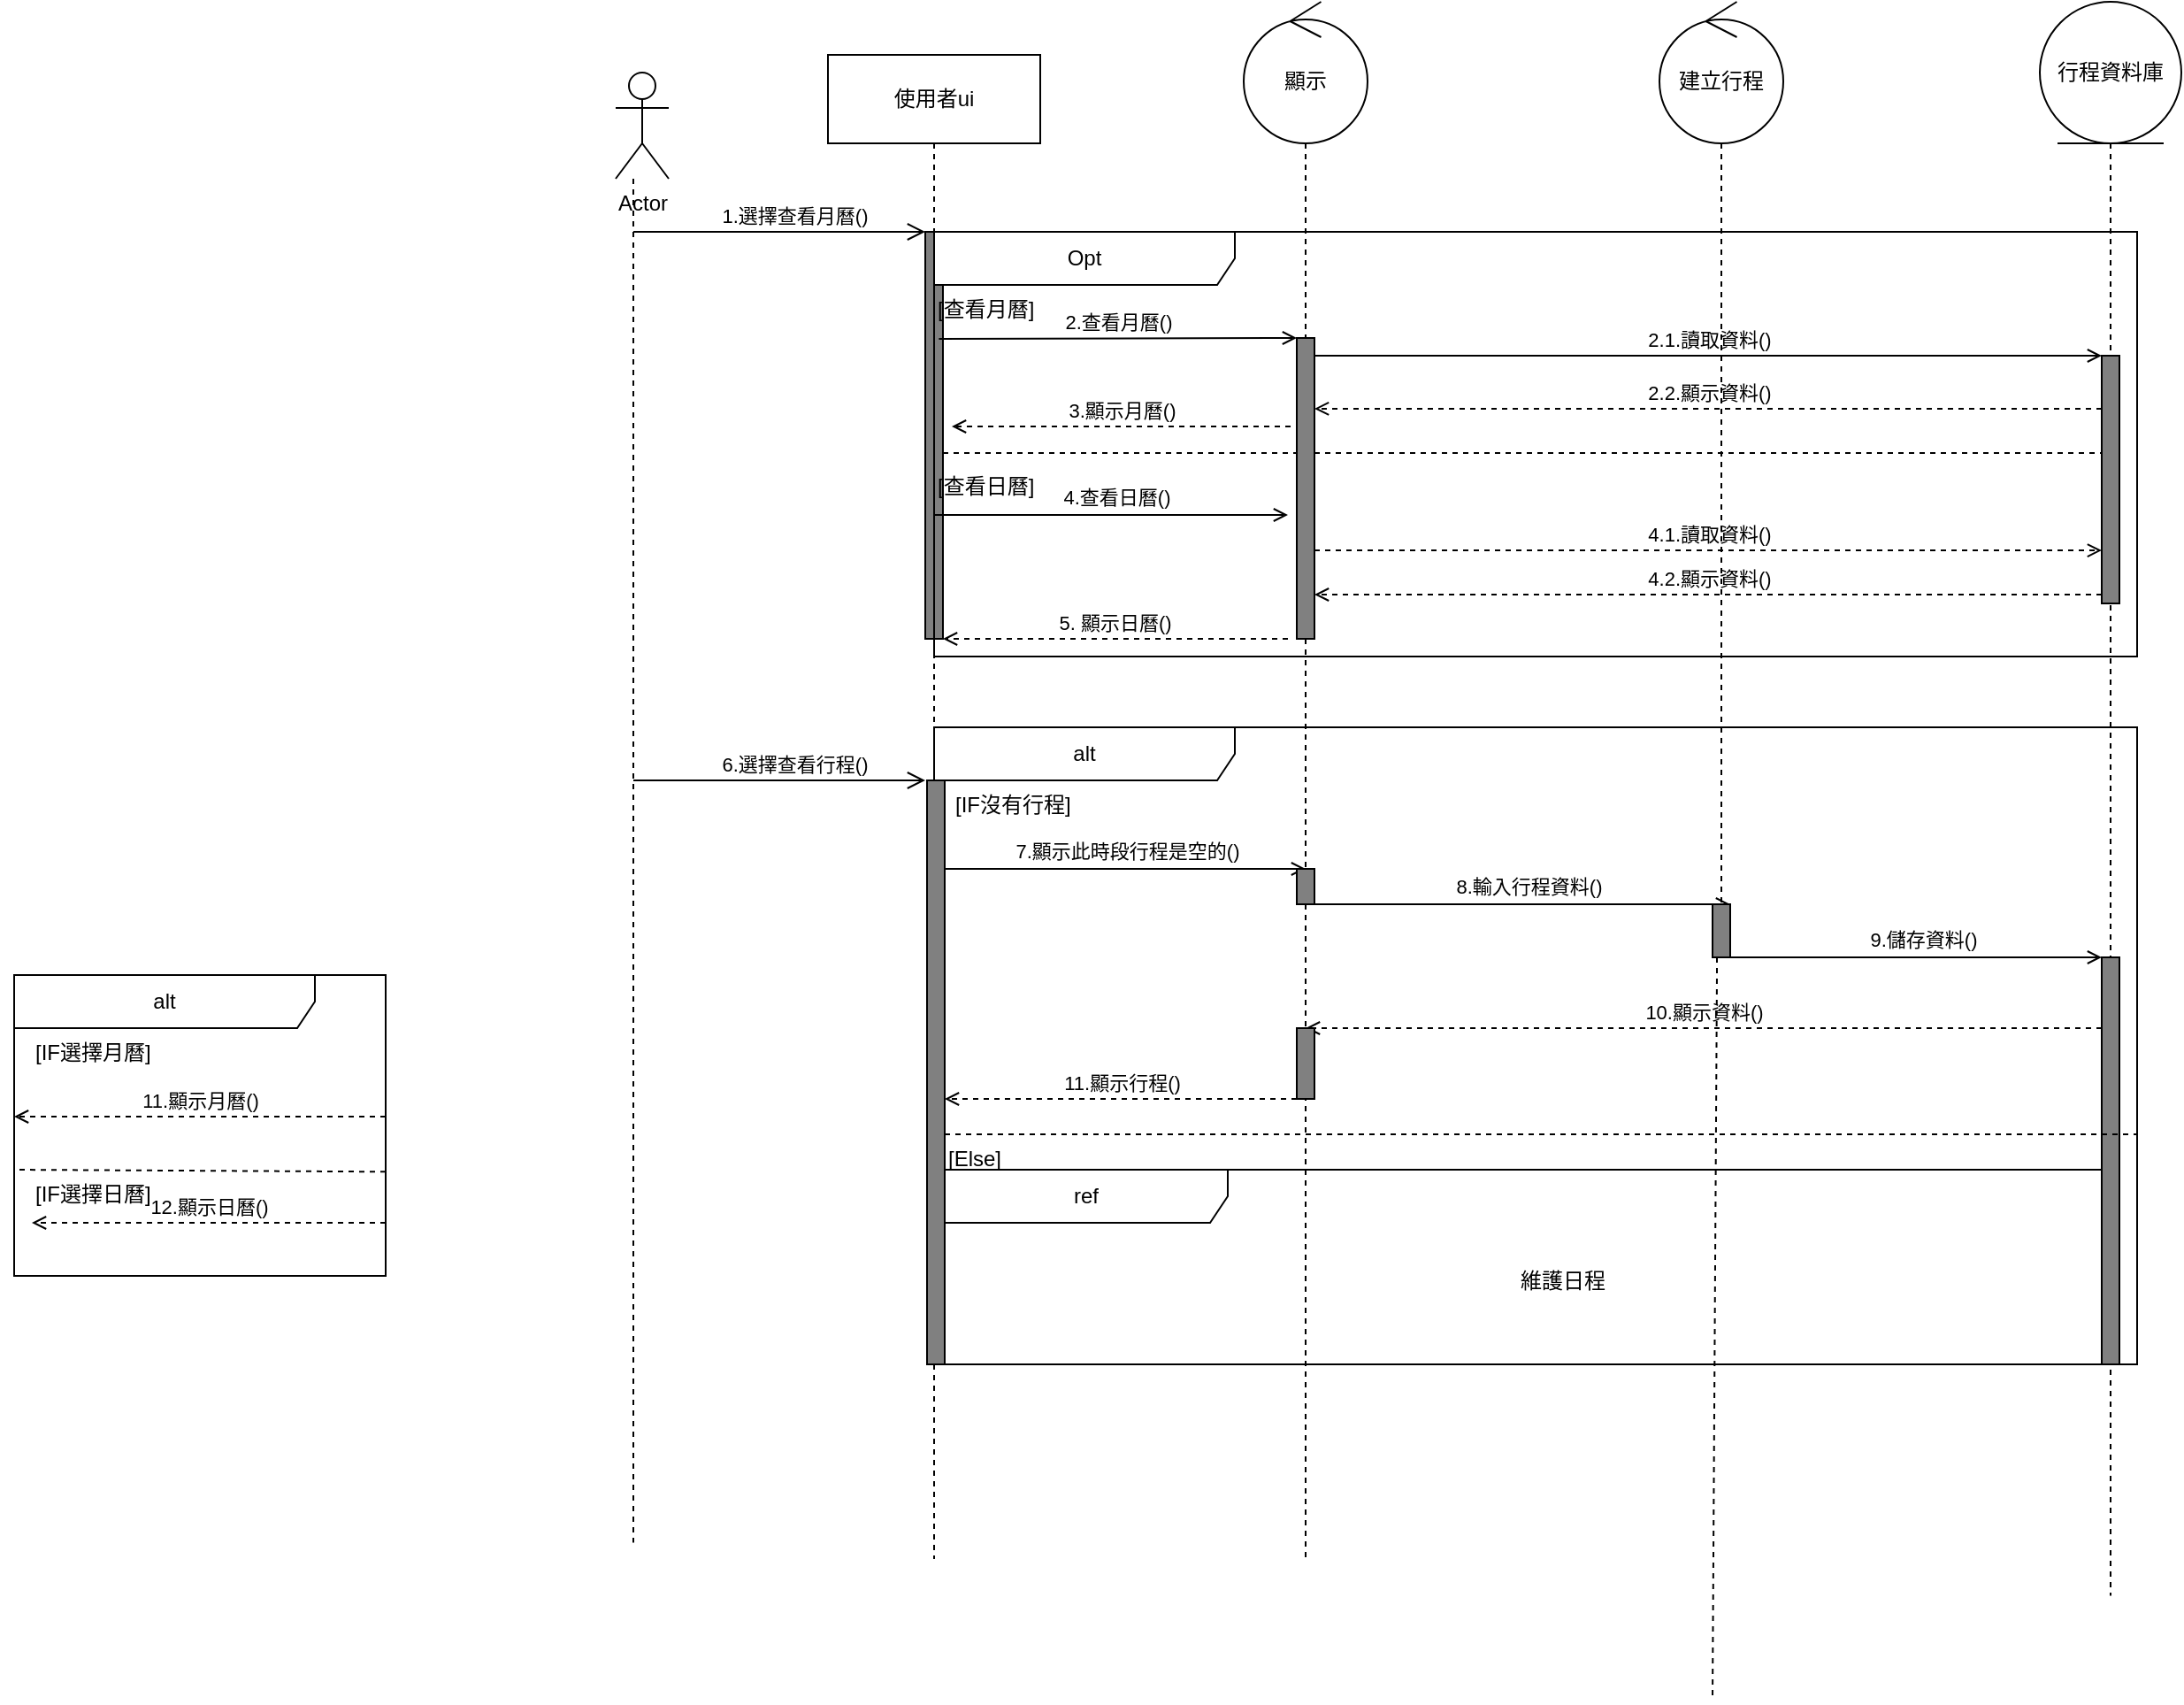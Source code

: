 <mxfile version="25.0.3">
  <diagram name="第 1 页" id="x79DfxnwyBFoaVYWa-ME">
    <mxGraphModel dx="4350" dy="530" grid="1" gridSize="10" guides="1" tooltips="1" connect="1" arrows="1" fold="1" page="1" pageScale="1" pageWidth="3300" pageHeight="4681" math="0" shadow="0">
      <root>
        <mxCell id="0" />
        <mxCell id="1" parent="0" />
        <mxCell id="AN60eJWAK5SgZAsSh-RL-7" value="顯示" style="ellipse;shape=umlControl;whiteSpace=wrap;html=1;" parent="1" vertex="1">
          <mxGeometry x="425" y="10" width="70" height="80" as="geometry" />
        </mxCell>
        <mxCell id="AN60eJWAK5SgZAsSh-RL-8" value="行程資料庫" style="ellipse;shape=umlEntity;whiteSpace=wrap;html=1;" parent="1" vertex="1">
          <mxGeometry x="875" y="10" width="80" height="80" as="geometry" />
        </mxCell>
        <mxCell id="AN60eJWAK5SgZAsSh-RL-10" value="Actor" style="shape=umlActor;verticalLabelPosition=bottom;verticalAlign=top;html=1;" parent="1" vertex="1">
          <mxGeometry x="70" y="50" width="30" height="60" as="geometry" />
        </mxCell>
        <mxCell id="AN60eJWAK5SgZAsSh-RL-11" value="使用者ui" style="shape=umlLifeline;perimeter=lifelinePerimeter;whiteSpace=wrap;html=1;container=1;dropTarget=0;collapsible=0;recursiveResize=0;outlineConnect=0;portConstraint=eastwest;newEdgeStyle={&quot;curved&quot;:0,&quot;rounded&quot;:0};size=50;" parent="1" vertex="1">
          <mxGeometry x="190" y="40" width="120" height="850" as="geometry" />
        </mxCell>
        <mxCell id="AN60eJWAK5SgZAsSh-RL-13" value="" style="html=1;points=[[0,0,0,0,5],[0,1,0,0,-5],[1,0,0,0,5],[1,1,0,0,-5]];perimeter=orthogonalPerimeter;outlineConnect=0;targetShapes=umlLifeline;portConstraint=eastwest;newEdgeStyle={&quot;curved&quot;:0,&quot;rounded&quot;:0};fillColor=#808080;" parent="AN60eJWAK5SgZAsSh-RL-11" vertex="1">
          <mxGeometry x="55" y="100" width="10" height="230" as="geometry" />
        </mxCell>
        <mxCell id="AN60eJWAK5SgZAsSh-RL-14" value="&lt;font style=&quot;vertical-align: inherit;&quot;&gt;&lt;font style=&quot;vertical-align: inherit;&quot;&gt;Opt&lt;/font&gt;&lt;/font&gt;" style="shape=umlFrame;whiteSpace=wrap;html=1;pointerEvents=0;recursiveResize=0;container=1;collapsible=0;width=170;" parent="1" vertex="1">
          <mxGeometry x="250" y="140" width="680" height="240" as="geometry" />
        </mxCell>
        <mxCell id="AN60eJWAK5SgZAsSh-RL-15" value="&lt;font style=&quot;vertical-align: inherit;&quot;&gt;&lt;font style=&quot;vertical-align: inherit;&quot;&gt;[查看月曆]&lt;/font&gt;&lt;/font&gt;" style="text;html=1;" parent="AN60eJWAK5SgZAsSh-RL-14" vertex="1">
          <mxGeometry width="60" height="20" relative="1" as="geometry">
            <mxPoint y="30" as="offset" />
          </mxGeometry>
        </mxCell>
        <mxCell id="LllymJ43TnrRqsEVC5Kz-8" value="&lt;font style=&quot;vertical-align: inherit;&quot;&gt;&lt;font style=&quot;vertical-align: inherit;&quot;&gt;[查看日曆]&lt;/font&gt;&lt;/font&gt;" style="text;html=1;" parent="AN60eJWAK5SgZAsSh-RL-14" vertex="1">
          <mxGeometry y="130" width="60" height="20" as="geometry" />
        </mxCell>
        <mxCell id="AN60eJWAK5SgZAsSh-RL-20" value="&lt;font style=&quot;vertical-align: inherit;&quot;&gt;&lt;font style=&quot;vertical-align: inherit;&quot;&gt;&lt;font style=&quot;vertical-align: inherit;&quot;&gt;&lt;font style=&quot;vertical-align: inherit;&quot;&gt;3.顯示月曆()&lt;/font&gt;&lt;/font&gt;&lt;/font&gt;&lt;/font&gt;" style="html=1;verticalAlign=bottom;labelBackgroundColor=none;endArrow=open;endFill=0;dashed=1;rounded=0;" parent="AN60eJWAK5SgZAsSh-RL-14" edge="1">
          <mxGeometry x="-0.0" width="160" relative="1" as="geometry">
            <mxPoint x="201.51" y="110.0" as="sourcePoint" />
            <mxPoint x="10" y="110" as="targetPoint" />
            <mxPoint as="offset" />
          </mxGeometry>
        </mxCell>
        <mxCell id="AN60eJWAK5SgZAsSh-RL-27" value="" style="html=1;verticalAlign=bottom;labelBackgroundColor=none;endArrow=open;endFill=0;rounded=0;" parent="AN60eJWAK5SgZAsSh-RL-14" edge="1">
          <mxGeometry width="160" relative="1" as="geometry">
            <mxPoint y="160" as="sourcePoint" />
            <mxPoint x="200" y="160" as="targetPoint" />
            <Array as="points">
              <mxPoint x="95" y="160" />
            </Array>
          </mxGeometry>
        </mxCell>
        <mxCell id="LllymJ43TnrRqsEVC5Kz-6" value="4.查看日曆()" style="edgeLabel;html=1;align=center;verticalAlign=middle;resizable=0;points=[];" parent="AN60eJWAK5SgZAsSh-RL-27" vertex="1" connectable="0">
          <mxGeometry x="0.111" y="1" relative="1" as="geometry">
            <mxPoint x="-8" y="-9" as="offset" />
          </mxGeometry>
        </mxCell>
        <mxCell id="AN60eJWAK5SgZAsSh-RL-19" value="&lt;font style=&quot;vertical-align: inherit;&quot;&gt;&lt;font style=&quot;vertical-align: inherit;&quot;&gt;&lt;font style=&quot;vertical-align: inherit;&quot;&gt;&lt;font style=&quot;vertical-align: inherit;&quot;&gt;&lt;font style=&quot;vertical-align: inherit;&quot;&gt;&lt;font style=&quot;vertical-align: inherit;&quot;&gt;&lt;font style=&quot;vertical-align: inherit;&quot;&gt;&lt;font style=&quot;vertical-align: inherit;&quot;&gt;&lt;font style=&quot;vertical-align: inherit;&quot;&gt;&lt;font style=&quot;vertical-align: inherit;&quot;&gt;5. 顯示日&lt;/font&gt;&lt;/font&gt;&lt;/font&gt;&lt;/font&gt;&lt;/font&gt;&lt;/font&gt;&lt;/font&gt;&lt;/font&gt;&lt;/font&gt;&lt;/font&gt;&lt;span style=&quot;background-color: initial;&quot;&gt;&lt;font style=&quot;vertical-align: inherit;&quot;&gt;&lt;font style=&quot;vertical-align: inherit;&quot;&gt;曆()&lt;/font&gt;&lt;/font&gt;&lt;/span&gt;" style="html=1;verticalAlign=bottom;labelBackgroundColor=none;endArrow=open;endFill=0;dashed=1;rounded=0;exitX=0;exitY=1;exitDx=0;exitDy=-5;exitPerimeter=0;" parent="AN60eJWAK5SgZAsSh-RL-14" target="AN60eJWAK5SgZAsSh-RL-13" edge="1">
          <mxGeometry x="0.004" width="160" relative="1" as="geometry">
            <mxPoint x="200" y="230" as="sourcePoint" />
            <mxPoint x="-5" y="230" as="targetPoint" />
            <mxPoint as="offset" />
          </mxGeometry>
        </mxCell>
        <mxCell id="AN60eJWAK5SgZAsSh-RL-21" value="" style="endArrow=open;startArrow=none;endFill=0;startFill=0;endSize=8;html=1;verticalAlign=bottom;labelBackgroundColor=none;strokeWidth=1;rounded=0;" parent="1" target="AN60eJWAK5SgZAsSh-RL-13" edge="1">
          <mxGeometry width="160" relative="1" as="geometry">
            <mxPoint x="80" y="140" as="sourcePoint" />
            <mxPoint x="225" y="140" as="targetPoint" />
          </mxGeometry>
        </mxCell>
        <mxCell id="AN60eJWAK5SgZAsSh-RL-22" value="&lt;font style=&quot;vertical-align: inherit;&quot;&gt;&lt;font style=&quot;vertical-align: inherit;&quot;&gt;&lt;font style=&quot;vertical-align: inherit;&quot;&gt;&lt;font style=&quot;vertical-align: inherit;&quot;&gt;&lt;font style=&quot;vertical-align: inherit;&quot;&gt;&lt;font style=&quot;vertical-align: inherit;&quot;&gt;1.選擇查看月曆()&lt;/font&gt;&lt;/font&gt;&lt;/font&gt;&lt;/font&gt;&lt;/font&gt;&lt;/font&gt;" style="edgeLabel;html=1;align=center;verticalAlign=middle;resizable=0;points=[];" parent="AN60eJWAK5SgZAsSh-RL-21" vertex="1" connectable="0">
          <mxGeometry x="0.084" y="9" relative="1" as="geometry">
            <mxPoint x="1" as="offset" />
          </mxGeometry>
        </mxCell>
        <mxCell id="AN60eJWAK5SgZAsSh-RL-26" value="" style="endArrow=none;startArrow=none;endFill=0;startFill=0;endSize=8;html=1;verticalAlign=bottom;labelBackgroundColor=none;strokeWidth=1;rounded=0;exitX=0.333;exitY=1;exitDx=0;exitDy=0;exitPerimeter=0;dashed=1;" parent="1" source="AN60eJWAK5SgZAsSh-RL-10" edge="1">
          <mxGeometry width="160" relative="1" as="geometry">
            <mxPoint x="70" y="210" as="sourcePoint" />
            <mxPoint x="80" y="880.8" as="targetPoint" />
          </mxGeometry>
        </mxCell>
        <mxCell id="AN60eJWAK5SgZAsSh-RL-28" value="" style="endArrow=none;startArrow=none;endFill=0;startFill=0;endSize=8;html=1;verticalAlign=bottom;labelBackgroundColor=none;strokeWidth=1;rounded=0;dashed=1;" parent="1" edge="1">
          <mxGeometry width="160" relative="1" as="geometry">
            <mxPoint x="915" y="345" as="sourcePoint" />
            <mxPoint x="915" y="910.8" as="targetPoint" />
          </mxGeometry>
        </mxCell>
        <mxCell id="AN60eJWAK5SgZAsSh-RL-35" value="&lt;font style=&quot;vertical-align: inherit;&quot;&gt;&lt;font style=&quot;vertical-align: inherit;&quot;&gt;&lt;font style=&quot;vertical-align: inherit;&quot;&gt;&lt;font style=&quot;vertical-align: inherit;&quot;&gt;&lt;font style=&quot;vertical-align: inherit;&quot;&gt;&lt;font style=&quot;vertical-align: inherit;&quot;&gt;&lt;font style=&quot;vertical-align: inherit;&quot;&gt;&lt;font style=&quot;vertical-align: inherit;&quot;&gt;&lt;font style=&quot;vertical-align: inherit;&quot;&gt;&lt;font style=&quot;vertical-align: inherit;&quot;&gt;2.1.讀取資料()&lt;/font&gt;&lt;/font&gt;&lt;/font&gt;&lt;/font&gt;&lt;/font&gt;&lt;/font&gt;&lt;/font&gt;&lt;/font&gt;&lt;/font&gt;&lt;/font&gt;" style="html=1;verticalAlign=bottom;labelBackgroundColor=none;endArrow=open;endFill=0;rounded=0;" parent="1" source="AN60eJWAK5SgZAsSh-RL-12" edge="1">
          <mxGeometry x="-0.0" width="160" relative="1" as="geometry">
            <mxPoint x="610" y="220" as="sourcePoint" />
            <mxPoint x="910" y="210" as="targetPoint" />
            <mxPoint as="offset" />
          </mxGeometry>
        </mxCell>
        <mxCell id="AN60eJWAK5SgZAsSh-RL-36" value="&lt;font style=&quot;vertical-align: inherit;&quot;&gt;&lt;font style=&quot;vertical-align: inherit;&quot;&gt;&lt;font style=&quot;vertical-align: inherit;&quot;&gt;&lt;font style=&quot;vertical-align: inherit;&quot;&gt;2.2.顯示資料()&lt;/font&gt;&lt;/font&gt;&lt;/font&gt;&lt;/font&gt;" style="html=1;verticalAlign=bottom;labelBackgroundColor=none;endArrow=open;endFill=0;dashed=1;rounded=0;exitX=0;exitY=0.214;exitDx=0;exitDy=0;exitPerimeter=0;" parent="1" target="AN60eJWAK5SgZAsSh-RL-12" edge="1" source="AN60eJWAK5SgZAsSh-RL-38">
          <mxGeometry x="-0.0" width="160" relative="1" as="geometry">
            <mxPoint x="812" y="240" as="sourcePoint" />
            <mxPoint x="465" y="240" as="targetPoint" />
            <mxPoint as="offset" />
          </mxGeometry>
        </mxCell>
        <mxCell id="AN60eJWAK5SgZAsSh-RL-39" value="" style="endArrow=none;startArrow=none;endFill=0;startFill=0;endSize=8;html=1;verticalAlign=bottom;labelBackgroundColor=none;strokeWidth=1;rounded=0;exitX=0.5;exitY=1;exitDx=0;exitDy=0;dashed=1;" parent="1" source="AN60eJWAK5SgZAsSh-RL-8" target="AN60eJWAK5SgZAsSh-RL-38" edge="1">
          <mxGeometry width="160" relative="1" as="geometry">
            <mxPoint x="816.5" y="120" as="sourcePoint" />
            <mxPoint x="816.5" y="501.333" as="targetPoint" />
          </mxGeometry>
        </mxCell>
        <mxCell id="AN60eJWAK5SgZAsSh-RL-38" value="" style="html=1;points=[[0,0,0,0,5],[0,1,0,0,-5],[1,0,0,0,5],[1,1,0,0,-5]];perimeter=orthogonalPerimeter;outlineConnect=0;targetShapes=umlLifeline;portConstraint=eastwest;newEdgeStyle={&quot;curved&quot;:0,&quot;rounded&quot;:0};fillColor=#808080;" parent="1" vertex="1">
          <mxGeometry x="910" y="210" width="10" height="140" as="geometry" />
        </mxCell>
        <mxCell id="AN60eJWAK5SgZAsSh-RL-43" value="&lt;font style=&quot;vertical-align: inherit;&quot;&gt;&lt;font style=&quot;vertical-align: inherit;&quot;&gt;&lt;font style=&quot;vertical-align: inherit;&quot;&gt;&lt;font style=&quot;vertical-align: inherit;&quot;&gt;4.2.顯示資料()&lt;/font&gt;&lt;/font&gt;&lt;/font&gt;&lt;/font&gt;" style="html=1;verticalAlign=bottom;labelBackgroundColor=none;endArrow=open;endFill=0;dashed=1;rounded=0;exitX=0;exitY=1;exitDx=0;exitDy=-5;exitPerimeter=0;" parent="1" target="AN60eJWAK5SgZAsSh-RL-12" edge="1" source="AN60eJWAK5SgZAsSh-RL-38">
          <mxGeometry x="-0.0" width="160" relative="1" as="geometry">
            <mxPoint x="800" y="349" as="sourcePoint" />
            <mxPoint x="460" y="349.43" as="targetPoint" />
            <mxPoint as="offset" />
          </mxGeometry>
        </mxCell>
        <mxCell id="AN60eJWAK5SgZAsSh-RL-32" value="" style="endArrow=none;startArrow=none;endFill=0;startFill=0;endSize=8;html=1;verticalAlign=bottom;labelBackgroundColor=none;strokeWidth=1;rounded=0;dashed=1;" parent="1" source="09P6XsZRbIy3q7f4OAyT-18" edge="1">
          <mxGeometry width="160" relative="1" as="geometry">
            <mxPoint x="450.004" y="74.856" as="sourcePoint" />
            <mxPoint x="460" y="890.8" as="targetPoint" />
          </mxGeometry>
        </mxCell>
        <mxCell id="LllymJ43TnrRqsEVC5Kz-7" value="" style="endArrow=none;dashed=1;html=1;rounded=0;" parent="1" source="AN60eJWAK5SgZAsSh-RL-13" target="AN60eJWAK5SgZAsSh-RL-38" edge="1">
          <mxGeometry width="50" height="50" relative="1" as="geometry">
            <mxPoint x="380" y="310" as="sourcePoint" />
            <mxPoint x="430" y="260" as="targetPoint" />
            <Array as="points">
              <mxPoint x="370" y="265" />
            </Array>
          </mxGeometry>
        </mxCell>
        <mxCell id="LllymJ43TnrRqsEVC5Kz-11" value="&lt;font style=&quot;vertical-align: inherit;&quot;&gt;&lt;font style=&quot;vertical-align: inherit;&quot;&gt;&lt;font style=&quot;vertical-align: inherit;&quot;&gt;&lt;font style=&quot;vertical-align: inherit;&quot;&gt;4.1.讀取資料()&lt;/font&gt;&lt;/font&gt;&lt;/font&gt;&lt;/font&gt;" style="html=1;verticalAlign=bottom;labelBackgroundColor=none;endArrow=open;endFill=0;dashed=1;rounded=0;entryX=0;entryY=0.786;entryDx=0;entryDy=0;entryPerimeter=0;" parent="1" source="AN60eJWAK5SgZAsSh-RL-12" target="AN60eJWAK5SgZAsSh-RL-38" edge="1">
          <mxGeometry x="-0.0" width="160" relative="1" as="geometry">
            <mxPoint x="726" y="331" as="sourcePoint" />
            <mxPoint x="810" y="320" as="targetPoint" />
            <mxPoint as="offset" />
          </mxGeometry>
        </mxCell>
        <mxCell id="LllymJ43TnrRqsEVC5Kz-13" value="" style="endArrow=none;startArrow=none;endFill=0;startFill=0;endSize=8;html=1;verticalAlign=bottom;labelBackgroundColor=none;strokeWidth=1;rounded=0;dashed=1;" parent="1" source="AN60eJWAK5SgZAsSh-RL-7" target="AN60eJWAK5SgZAsSh-RL-12" edge="1">
          <mxGeometry width="160" relative="1" as="geometry">
            <mxPoint x="460" y="90" as="sourcePoint" />
            <mxPoint x="460" y="510" as="targetPoint" />
          </mxGeometry>
        </mxCell>
        <mxCell id="AN60eJWAK5SgZAsSh-RL-12" value="" style="html=1;points=[[0,0,0,0,5],[0,1,0,0,-5],[1,0,0,0,5],[1,1,0,0,-5]];perimeter=orthogonalPerimeter;outlineConnect=0;targetShapes=umlLifeline;portConstraint=eastwest;newEdgeStyle={&quot;curved&quot;:0,&quot;rounded&quot;:0};fillColor=#808080;" parent="1" vertex="1">
          <mxGeometry x="455" y="200" width="10" height="170" as="geometry" />
        </mxCell>
        <mxCell id="AN60eJWAK5SgZAsSh-RL-17" value="&lt;font style=&quot;vertical-align: inherit;&quot;&gt;&lt;font style=&quot;vertical-align: inherit;&quot;&gt;&lt;font style=&quot;vertical-align: inherit;&quot;&gt;&lt;font style=&quot;vertical-align: inherit;&quot;&gt;&lt;font style=&quot;vertical-align: inherit;&quot;&gt;&lt;font style=&quot;vertical-align: inherit;&quot;&gt;&lt;font style=&quot;vertical-align: inherit;&quot;&gt;&lt;font style=&quot;vertical-align: inherit;&quot;&gt;&lt;font style=&quot;vertical-align: inherit;&quot;&gt;&lt;font style=&quot;vertical-align: inherit;&quot;&gt;2.查看月曆()&lt;/font&gt;&lt;/font&gt;&lt;/font&gt;&lt;/font&gt;&lt;/font&gt;&lt;/font&gt;&lt;/font&gt;&lt;/font&gt;&lt;/font&gt;&lt;/font&gt;" style="html=1;verticalAlign=bottom;labelBackgroundColor=none;endArrow=open;endFill=0;rounded=0;exitX=0.004;exitY=0.252;exitDx=0;exitDy=0;exitPerimeter=0;" parent="1" source="AN60eJWAK5SgZAsSh-RL-14" target="AN60eJWAK5SgZAsSh-RL-12" edge="1">
          <mxGeometry x="-0.0" width="160" relative="1" as="geometry">
            <mxPoint x="275" y="195.9" as="sourcePoint" />
            <mxPoint x="482.48" y="200.0" as="targetPoint" />
            <mxPoint as="offset" />
            <Array as="points">
              <mxPoint x="440" y="200" />
            </Array>
          </mxGeometry>
        </mxCell>
        <mxCell id="09P6XsZRbIy3q7f4OAyT-3" value="" style="endArrow=open;startArrow=none;endFill=0;startFill=0;endSize=8;html=1;verticalAlign=bottom;labelBackgroundColor=none;strokeWidth=1;rounded=0;" edge="1" parent="1">
          <mxGeometry width="160" relative="1" as="geometry">
            <mxPoint x="80" y="450" as="sourcePoint" />
            <mxPoint x="245" y="450" as="targetPoint" />
          </mxGeometry>
        </mxCell>
        <mxCell id="09P6XsZRbIy3q7f4OAyT-4" value="&lt;font style=&quot;vertical-align: inherit;&quot;&gt;&lt;font style=&quot;vertical-align: inherit;&quot;&gt;&lt;font style=&quot;vertical-align: inherit;&quot;&gt;&lt;font style=&quot;vertical-align: inherit;&quot;&gt;&lt;font style=&quot;vertical-align: inherit;&quot;&gt;&lt;font style=&quot;vertical-align: inherit;&quot;&gt;6.選擇查看行程()&lt;/font&gt;&lt;/font&gt;&lt;/font&gt;&lt;/font&gt;&lt;/font&gt;&lt;/font&gt;" style="edgeLabel;html=1;align=center;verticalAlign=middle;resizable=0;points=[];" vertex="1" connectable="0" parent="09P6XsZRbIy3q7f4OAyT-3">
          <mxGeometry x="0.084" y="9" relative="1" as="geometry">
            <mxPoint x="1" as="offset" />
          </mxGeometry>
        </mxCell>
        <mxCell id="09P6XsZRbIy3q7f4OAyT-5" value="alt" style="shape=umlFrame;whiteSpace=wrap;html=1;pointerEvents=0;recursiveResize=0;container=1;collapsible=0;width=170;" vertex="1" parent="1">
          <mxGeometry x="250" y="420" width="680" height="360" as="geometry" />
        </mxCell>
        <mxCell id="09P6XsZRbIy3q7f4OAyT-6" value="&lt;font style=&quot;vertical-align: inherit;&quot;&gt;&lt;font style=&quot;vertical-align: inherit;&quot;&gt;[IF沒有行程]&lt;/font&gt;&lt;/font&gt;" style="text;html=1;" vertex="1" parent="09P6XsZRbIy3q7f4OAyT-5">
          <mxGeometry width="60" height="30" relative="1" as="geometry">
            <mxPoint x="10" y="30" as="offset" />
          </mxGeometry>
        </mxCell>
        <mxCell id="09P6XsZRbIy3q7f4OAyT-13" value="" style="html=1;verticalAlign=bottom;labelBackgroundColor=none;endArrow=open;endFill=0;rounded=0;" edge="1" parent="09P6XsZRbIy3q7f4OAyT-5">
          <mxGeometry width="160" relative="1" as="geometry">
            <mxPoint y="80" as="sourcePoint" />
            <mxPoint x="210" y="80" as="targetPoint" />
            <Array as="points">
              <mxPoint x="95" y="80" />
            </Array>
          </mxGeometry>
        </mxCell>
        <mxCell id="09P6XsZRbIy3q7f4OAyT-14" value="7.顯示此時段行程是空的()" style="edgeLabel;html=1;align=center;verticalAlign=middle;resizable=0;points=[];" vertex="1" connectable="0" parent="09P6XsZRbIy3q7f4OAyT-13">
          <mxGeometry x="0.111" y="1" relative="1" as="geometry">
            <mxPoint x="-8" y="-9" as="offset" />
          </mxGeometry>
        </mxCell>
        <mxCell id="09P6XsZRbIy3q7f4OAyT-15" value="" style="html=1;verticalAlign=bottom;labelBackgroundColor=none;endArrow=open;endFill=0;rounded=0;" edge="1" parent="09P6XsZRbIy3q7f4OAyT-5">
          <mxGeometry width="160" relative="1" as="geometry">
            <mxPoint x="210" y="100" as="sourcePoint" />
            <mxPoint x="450" y="100" as="targetPoint" />
            <Array as="points">
              <mxPoint x="305" y="100" />
            </Array>
          </mxGeometry>
        </mxCell>
        <mxCell id="09P6XsZRbIy3q7f4OAyT-16" value="8.輸入行程資料()" style="edgeLabel;html=1;align=center;verticalAlign=middle;resizable=0;points=[];" vertex="1" connectable="0" parent="09P6XsZRbIy3q7f4OAyT-15">
          <mxGeometry x="0.111" y="1" relative="1" as="geometry">
            <mxPoint x="-8" y="-9" as="offset" />
          </mxGeometry>
        </mxCell>
        <mxCell id="09P6XsZRbIy3q7f4OAyT-24" value="&lt;font style=&quot;vertical-align: inherit;&quot;&gt;&lt;font style=&quot;vertical-align: inherit;&quot;&gt;&lt;font style=&quot;vertical-align: inherit;&quot;&gt;&lt;font style=&quot;vertical-align: inherit;&quot;&gt;10.顯示資料()&lt;/font&gt;&lt;/font&gt;&lt;/font&gt;&lt;/font&gt;" style="html=1;verticalAlign=bottom;labelBackgroundColor=none;endArrow=open;endFill=0;dashed=1;rounded=0;" edge="1" parent="09P6XsZRbIy3q7f4OAyT-5" source="09P6XsZRbIy3q7f4OAyT-35">
          <mxGeometry x="-0.0" width="160" relative="1" as="geometry">
            <mxPoint x="661.51" y="170" as="sourcePoint" />
            <mxPoint x="210" y="170" as="targetPoint" />
            <mxPoint as="offset" />
          </mxGeometry>
        </mxCell>
        <mxCell id="09P6XsZRbIy3q7f4OAyT-31" value="" style="html=1;verticalAlign=bottom;labelBackgroundColor=none;endArrow=open;endFill=0;rounded=0;" edge="1" parent="09P6XsZRbIy3q7f4OAyT-5">
          <mxGeometry width="160" relative="1" as="geometry">
            <mxPoint x="450" y="130" as="sourcePoint" />
            <mxPoint x="660" y="130" as="targetPoint" />
            <Array as="points">
              <mxPoint x="525" y="130" />
            </Array>
          </mxGeometry>
        </mxCell>
        <mxCell id="09P6XsZRbIy3q7f4OAyT-32" value="9.儲存資料()" style="edgeLabel;html=1;align=center;verticalAlign=middle;resizable=0;points=[];" vertex="1" connectable="0" parent="09P6XsZRbIy3q7f4OAyT-31">
          <mxGeometry x="0.111" y="1" relative="1" as="geometry">
            <mxPoint x="-8" y="-9" as="offset" />
          </mxGeometry>
        </mxCell>
        <mxCell id="09P6XsZRbIy3q7f4OAyT-35" value="" style="html=1;points=[[0,0,0,0,5],[0,1,0,0,-5],[1,0,0,0,5],[1,1,0,0,-5]];perimeter=orthogonalPerimeter;outlineConnect=0;targetShapes=umlLifeline;portConstraint=eastwest;newEdgeStyle={&quot;curved&quot;:0,&quot;rounded&quot;:0};fillColor=#808080;" vertex="1" parent="09P6XsZRbIy3q7f4OAyT-5">
          <mxGeometry x="660" y="130" width="10" height="230" as="geometry" />
        </mxCell>
        <mxCell id="09P6XsZRbIy3q7f4OAyT-28" value="" style="endArrow=none;startArrow=none;endFill=0;startFill=0;endSize=8;html=1;verticalAlign=bottom;labelBackgroundColor=none;strokeWidth=1;rounded=0;dashed=1;" edge="1" parent="09P6XsZRbIy3q7f4OAyT-5">
          <mxGeometry width="160" relative="1" as="geometry">
            <mxPoint x="442.5" y="130" as="sourcePoint" />
            <mxPoint x="440" y="550" as="targetPoint" />
            <Array as="points">
              <mxPoint x="442.5" y="140" />
            </Array>
          </mxGeometry>
        </mxCell>
        <mxCell id="09P6XsZRbIy3q7f4OAyT-17" value="" style="html=1;points=[[0,0,0,0,5],[0,1,0,0,-5],[1,0,0,0,5],[1,1,0,0,-5]];perimeter=orthogonalPerimeter;outlineConnect=0;targetShapes=umlLifeline;portConstraint=eastwest;newEdgeStyle={&quot;curved&quot;:0,&quot;rounded&quot;:0};fillColor=#808080;" vertex="1" parent="09P6XsZRbIy3q7f4OAyT-5">
          <mxGeometry x="205" y="170" width="10" height="40" as="geometry" />
        </mxCell>
        <mxCell id="09P6XsZRbIy3q7f4OAyT-33" value="" style="html=1;points=[[0,0,0,0,5],[0,1,0,0,-5],[1,0,0,0,5],[1,1,0,0,-5]];perimeter=orthogonalPerimeter;outlineConnect=0;targetShapes=umlLifeline;portConstraint=eastwest;newEdgeStyle={&quot;curved&quot;:0,&quot;rounded&quot;:0};fillColor=#808080;" vertex="1" parent="09P6XsZRbIy3q7f4OAyT-5">
          <mxGeometry x="440" y="100" width="10" height="30" as="geometry" />
        </mxCell>
        <mxCell id="09P6XsZRbIy3q7f4OAyT-18" value="" style="html=1;points=[[0,0,0,0,5],[0,1,0,0,-5],[1,0,0,0,5],[1,1,0,0,-5]];perimeter=orthogonalPerimeter;outlineConnect=0;targetShapes=umlLifeline;portConstraint=eastwest;newEdgeStyle={&quot;curved&quot;:0,&quot;rounded&quot;:0};fillColor=#808080;" vertex="1" parent="09P6XsZRbIy3q7f4OAyT-5">
          <mxGeometry x="205" y="80" width="10" height="20" as="geometry" />
        </mxCell>
        <mxCell id="09P6XsZRbIy3q7f4OAyT-61" value="" style="html=1;points=[[0,0,0,0,5],[0,1,0,0,-5],[1,0,0,0,5],[1,1,0,0,-5]];perimeter=orthogonalPerimeter;outlineConnect=0;targetShapes=umlLifeline;portConstraint=eastwest;newEdgeStyle={&quot;curved&quot;:0,&quot;rounded&quot;:0};fillColor=#808080;" vertex="1" parent="09P6XsZRbIy3q7f4OAyT-5">
          <mxGeometry x="-4" y="30" width="10" height="330" as="geometry" />
        </mxCell>
        <mxCell id="09P6XsZRbIy3q7f4OAyT-64" value="&lt;font style=&quot;vertical-align: inherit;&quot;&gt;&lt;font style=&quot;vertical-align: inherit;&quot;&gt;&lt;font style=&quot;vertical-align: inherit;&quot;&gt;&lt;font style=&quot;vertical-align: inherit;&quot;&gt;11.顯示行程()&lt;/font&gt;&lt;/font&gt;&lt;/font&gt;&lt;/font&gt;" style="html=1;verticalAlign=bottom;labelBackgroundColor=none;endArrow=open;endFill=0;dashed=1;rounded=0;" edge="1" parent="09P6XsZRbIy3q7f4OAyT-5" source="09P6XsZRbIy3q7f4OAyT-17">
          <mxGeometry x="-0.0" width="160" relative="1" as="geometry">
            <mxPoint x="126" y="210" as="sourcePoint" />
            <mxPoint x="6" y="210" as="targetPoint" />
            <mxPoint as="offset" />
          </mxGeometry>
        </mxCell>
        <mxCell id="09P6XsZRbIy3q7f4OAyT-65" value="&lt;font style=&quot;vertical-align: inherit;&quot;&gt;&lt;font style=&quot;vertical-align: inherit;&quot;&gt;[Else]&lt;/font&gt;&lt;/font&gt;" style="text;html=1;" vertex="1" parent="09P6XsZRbIy3q7f4OAyT-5">
          <mxGeometry x="6" y="230" width="60" height="30" as="geometry" />
        </mxCell>
        <mxCell id="09P6XsZRbIy3q7f4OAyT-67" value="" style="endArrow=none;dashed=1;html=1;rounded=0;entryX=1;entryY=0.639;entryDx=0;entryDy=0;entryPerimeter=0;" edge="1" parent="09P6XsZRbIy3q7f4OAyT-5" target="09P6XsZRbIy3q7f4OAyT-5">
          <mxGeometry width="50" height="50" relative="1" as="geometry">
            <mxPoint x="6" y="230" as="sourcePoint" />
            <mxPoint x="661" y="230" as="targetPoint" />
            <Array as="points">
              <mxPoint x="121" y="230" />
            </Array>
          </mxGeometry>
        </mxCell>
        <mxCell id="09P6XsZRbIy3q7f4OAyT-70" value="ref" style="shape=umlFrame;whiteSpace=wrap;html=1;pointerEvents=0;recursiveResize=0;container=1;collapsible=0;width=160;" vertex="1" parent="09P6XsZRbIy3q7f4OAyT-5">
          <mxGeometry x="6" y="250" width="654" height="110" as="geometry" />
        </mxCell>
        <mxCell id="09P6XsZRbIy3q7f4OAyT-71" value="維護日程" style="text;html=1;align=center;verticalAlign=middle;resizable=0;points=[];autosize=1;strokeColor=none;fillColor=none;" vertex="1" parent="09P6XsZRbIy3q7f4OAyT-70">
          <mxGeometry x="314" y="48" width="70" height="30" as="geometry" />
        </mxCell>
        <mxCell id="09P6XsZRbIy3q7f4OAyT-19" value="" style="endArrow=none;startArrow=none;endFill=0;startFill=0;endSize=8;html=1;verticalAlign=bottom;labelBackgroundColor=none;strokeWidth=1;rounded=0;dashed=1;" edge="1" parent="1" source="AN60eJWAK5SgZAsSh-RL-12" target="09P6XsZRbIy3q7f4OAyT-18">
          <mxGeometry width="160" relative="1" as="geometry">
            <mxPoint x="460" y="370" as="sourcePoint" />
            <mxPoint x="460" y="890.8" as="targetPoint" />
          </mxGeometry>
        </mxCell>
        <mxCell id="09P6XsZRbIy3q7f4OAyT-27" value="建立行程" style="ellipse;shape=umlControl;whiteSpace=wrap;html=1;" vertex="1" parent="1">
          <mxGeometry x="660" y="10" width="70" height="80" as="geometry" />
        </mxCell>
        <mxCell id="09P6XsZRbIy3q7f4OAyT-34" value="" style="endArrow=none;startArrow=none;endFill=0;startFill=0;endSize=8;html=1;verticalAlign=bottom;labelBackgroundColor=none;strokeWidth=1;rounded=0;dashed=1;" edge="1" parent="1" source="09P6XsZRbIy3q7f4OAyT-27" target="09P6XsZRbIy3q7f4OAyT-33">
          <mxGeometry width="160" relative="1" as="geometry">
            <mxPoint x="695" y="90" as="sourcePoint" />
            <mxPoint x="700" y="960" as="targetPoint" />
          </mxGeometry>
        </mxCell>
        <mxCell id="09P6XsZRbIy3q7f4OAyT-36" value="alt" style="shape=umlFrame;whiteSpace=wrap;html=1;pointerEvents=0;recursiveResize=0;container=1;collapsible=0;width=170;" vertex="1" parent="1">
          <mxGeometry x="-270" y="560" width="210" height="170" as="geometry" />
        </mxCell>
        <mxCell id="09P6XsZRbIy3q7f4OAyT-37" value="&lt;font style=&quot;vertical-align: inherit;&quot;&gt;&lt;font style=&quot;vertical-align: inherit;&quot;&gt;[IF選擇月曆]&lt;/font&gt;&lt;/font&gt;" style="text;html=1;" vertex="1" parent="09P6XsZRbIy3q7f4OAyT-36">
          <mxGeometry width="60" height="30" relative="1" as="geometry">
            <mxPoint x="10" y="30" as="offset" />
          </mxGeometry>
        </mxCell>
        <mxCell id="09P6XsZRbIy3q7f4OAyT-25" value="&lt;font style=&quot;vertical-align: inherit;&quot;&gt;&lt;font style=&quot;vertical-align: inherit;&quot;&gt;&lt;font style=&quot;vertical-align: inherit;&quot;&gt;&lt;font style=&quot;vertical-align: inherit;&quot;&gt;11.顯示月曆()&lt;/font&gt;&lt;/font&gt;&lt;/font&gt;&lt;/font&gt;" style="html=1;verticalAlign=bottom;labelBackgroundColor=none;endArrow=open;endFill=0;dashed=1;rounded=0;" edge="1" parent="09P6XsZRbIy3q7f4OAyT-36">
          <mxGeometry x="-0.0" width="160" relative="1" as="geometry">
            <mxPoint x="210" y="80" as="sourcePoint" />
            <mxPoint y="80" as="targetPoint" />
            <mxPoint as="offset" />
          </mxGeometry>
        </mxCell>
        <mxCell id="09P6XsZRbIy3q7f4OAyT-59" value="" style="endArrow=none;dashed=1;html=1;rounded=0;exitX=1.002;exitY=0.595;exitDx=0;exitDy=0;exitPerimeter=0;" edge="1" parent="09P6XsZRbIy3q7f4OAyT-36">
          <mxGeometry width="50" height="50" relative="1" as="geometry">
            <mxPoint x="210.0" y="111.15" as="sourcePoint" />
            <mxPoint x="-0.42" y="110" as="targetPoint" />
            <Array as="points">
              <mxPoint x="-0.42" y="110" />
            </Array>
          </mxGeometry>
        </mxCell>
        <mxCell id="09P6XsZRbIy3q7f4OAyT-60" value="&lt;font style=&quot;vertical-align: inherit;&quot;&gt;&lt;font style=&quot;vertical-align: inherit;&quot;&gt;[IF選擇日曆]&lt;/font&gt;&lt;/font&gt;" style="text;html=1;" vertex="1" parent="09P6XsZRbIy3q7f4OAyT-36">
          <mxGeometry x="10" y="110" width="60" height="30" as="geometry" />
        </mxCell>
        <mxCell id="09P6XsZRbIy3q7f4OAyT-8" value="&lt;font style=&quot;vertical-align: inherit;&quot;&gt;&lt;font style=&quot;vertical-align: inherit;&quot;&gt;&lt;font style=&quot;vertical-align: inherit;&quot;&gt;&lt;font style=&quot;vertical-align: inherit;&quot;&gt;12.顯示日曆()&lt;/font&gt;&lt;/font&gt;&lt;/font&gt;&lt;/font&gt;" style="html=1;verticalAlign=bottom;labelBackgroundColor=none;endArrow=open;endFill=0;dashed=1;rounded=0;entryX=0;entryY=1;entryDx=0;entryDy=0;" edge="1" parent="1" target="09P6XsZRbIy3q7f4OAyT-60">
          <mxGeometry x="-0.0" width="160" relative="1" as="geometry">
            <mxPoint x="-60" y="700" as="sourcePoint" />
            <mxPoint x="260" y="700" as="targetPoint" />
            <mxPoint as="offset" />
          </mxGeometry>
        </mxCell>
      </root>
    </mxGraphModel>
  </diagram>
</mxfile>
